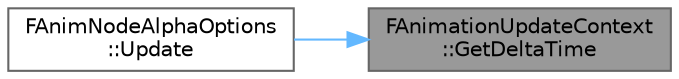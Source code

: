 digraph "FAnimationUpdateContext::GetDeltaTime"
{
 // INTERACTIVE_SVG=YES
 // LATEX_PDF_SIZE
  bgcolor="transparent";
  edge [fontname=Helvetica,fontsize=10,labelfontname=Helvetica,labelfontsize=10];
  node [fontname=Helvetica,fontsize=10,shape=box,height=0.2,width=0.4];
  rankdir="RL";
  Node1 [id="Node000001",label="FAnimationUpdateContext\l::GetDeltaTime",height=0.2,width=0.4,color="gray40", fillcolor="grey60", style="filled", fontcolor="black",tooltip=" "];
  Node1 -> Node2 [id="edge1_Node000001_Node000002",dir="back",color="steelblue1",style="solid",tooltip=" "];
  Node2 [id="Node000002",label="FAnimNodeAlphaOptions\l::Update",height=0.2,width=0.4,color="grey40", fillcolor="white", style="filled",URL="$d2/d67/structFAnimNodeAlphaOptions.html#a72d67bf1c256fdaf25b9e462b5472085",tooltip=" "];
}
